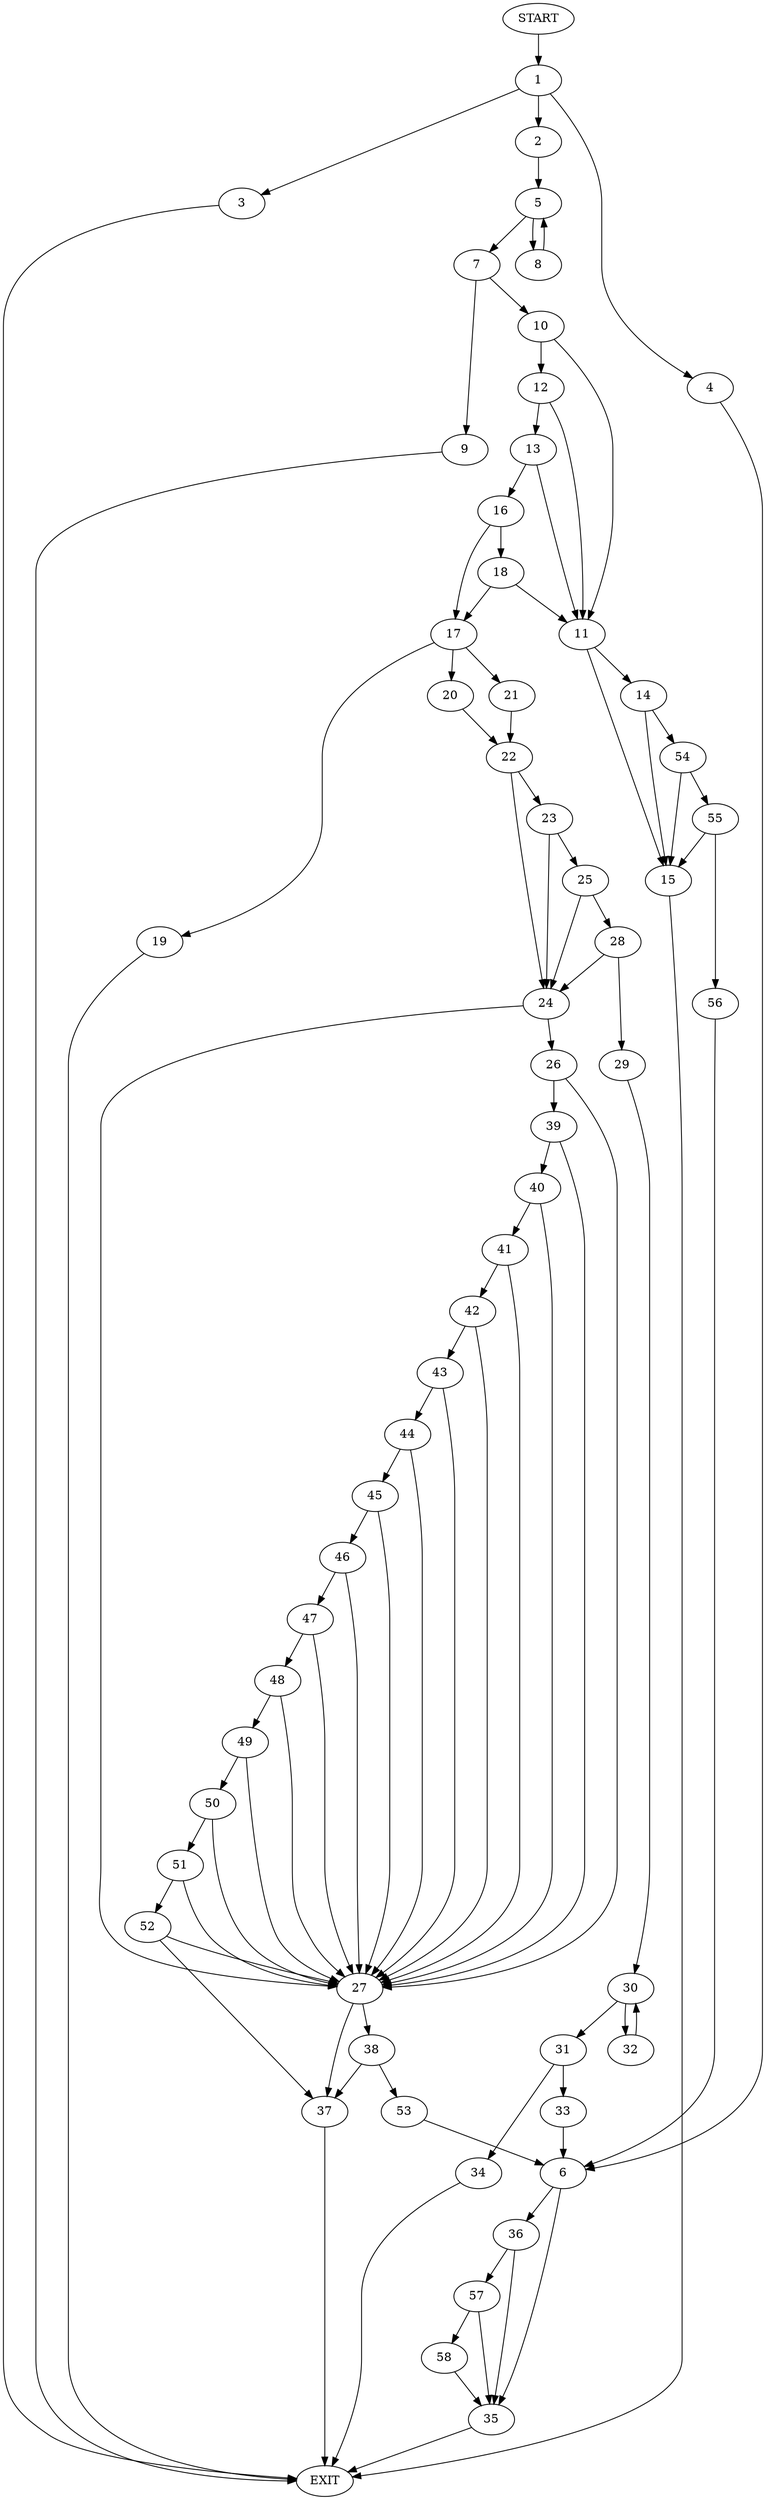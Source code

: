 digraph {
0 [label="START"];
1;
2;
3;
4;
5;
6;
7;
8;
9;
10;
11;
12;
13;
14;
15;
16;
17;
18;
19;
20;
21;
22;
23;
24;
25;
26;
27;
28;
29;
30;
31;
32;
33;
34;
35;
36;
37;
38;
39;
40;
41;
42;
43;
44;
45;
46;
47;
48;
49;
50;
51;
52;
53;
54;
55;
56;
57;
58;
59 [label="EXIT"];
0 -> 1;
1 -> 2;
1 -> 3;
1 -> 4;
2 -> 5;
4 -> 6;
3 -> 59;
5 -> 7;
5 -> 8;
7 -> 9;
7 -> 10;
8 -> 5;
9 -> 59;
10 -> 11;
10 -> 12;
12 -> 11;
12 -> 13;
11 -> 14;
11 -> 15;
13 -> 11;
13 -> 16;
16 -> 17;
16 -> 18;
17 -> 19;
17 -> 20;
17 -> 21;
18 -> 11;
18 -> 17;
19 -> 59;
21 -> 22;
20 -> 22;
22 -> 23;
22 -> 24;
23 -> 25;
23 -> 24;
24 -> 26;
24 -> 27;
25 -> 28;
25 -> 24;
28 -> 29;
28 -> 24;
29 -> 30;
30 -> 31;
30 -> 32;
32 -> 30;
31 -> 33;
31 -> 34;
34 -> 59;
33 -> 6;
6 -> 35;
6 -> 36;
27 -> 37;
27 -> 38;
26 -> 27;
26 -> 39;
39 -> 40;
39 -> 27;
40 -> 41;
40 -> 27;
41 -> 27;
41 -> 42;
42 -> 27;
42 -> 43;
43 -> 44;
43 -> 27;
44 -> 27;
44 -> 45;
45 -> 27;
45 -> 46;
46 -> 27;
46 -> 47;
47 -> 48;
47 -> 27;
48 -> 49;
48 -> 27;
49 -> 50;
49 -> 27;
50 -> 27;
50 -> 51;
51 -> 27;
51 -> 52;
52 -> 37;
52 -> 27;
37 -> 59;
38 -> 53;
38 -> 37;
53 -> 6;
14 -> 15;
14 -> 54;
15 -> 59;
54 -> 15;
54 -> 55;
55 -> 56;
55 -> 15;
56 -> 6;
36 -> 35;
36 -> 57;
35 -> 59;
57 -> 58;
57 -> 35;
58 -> 35;
}